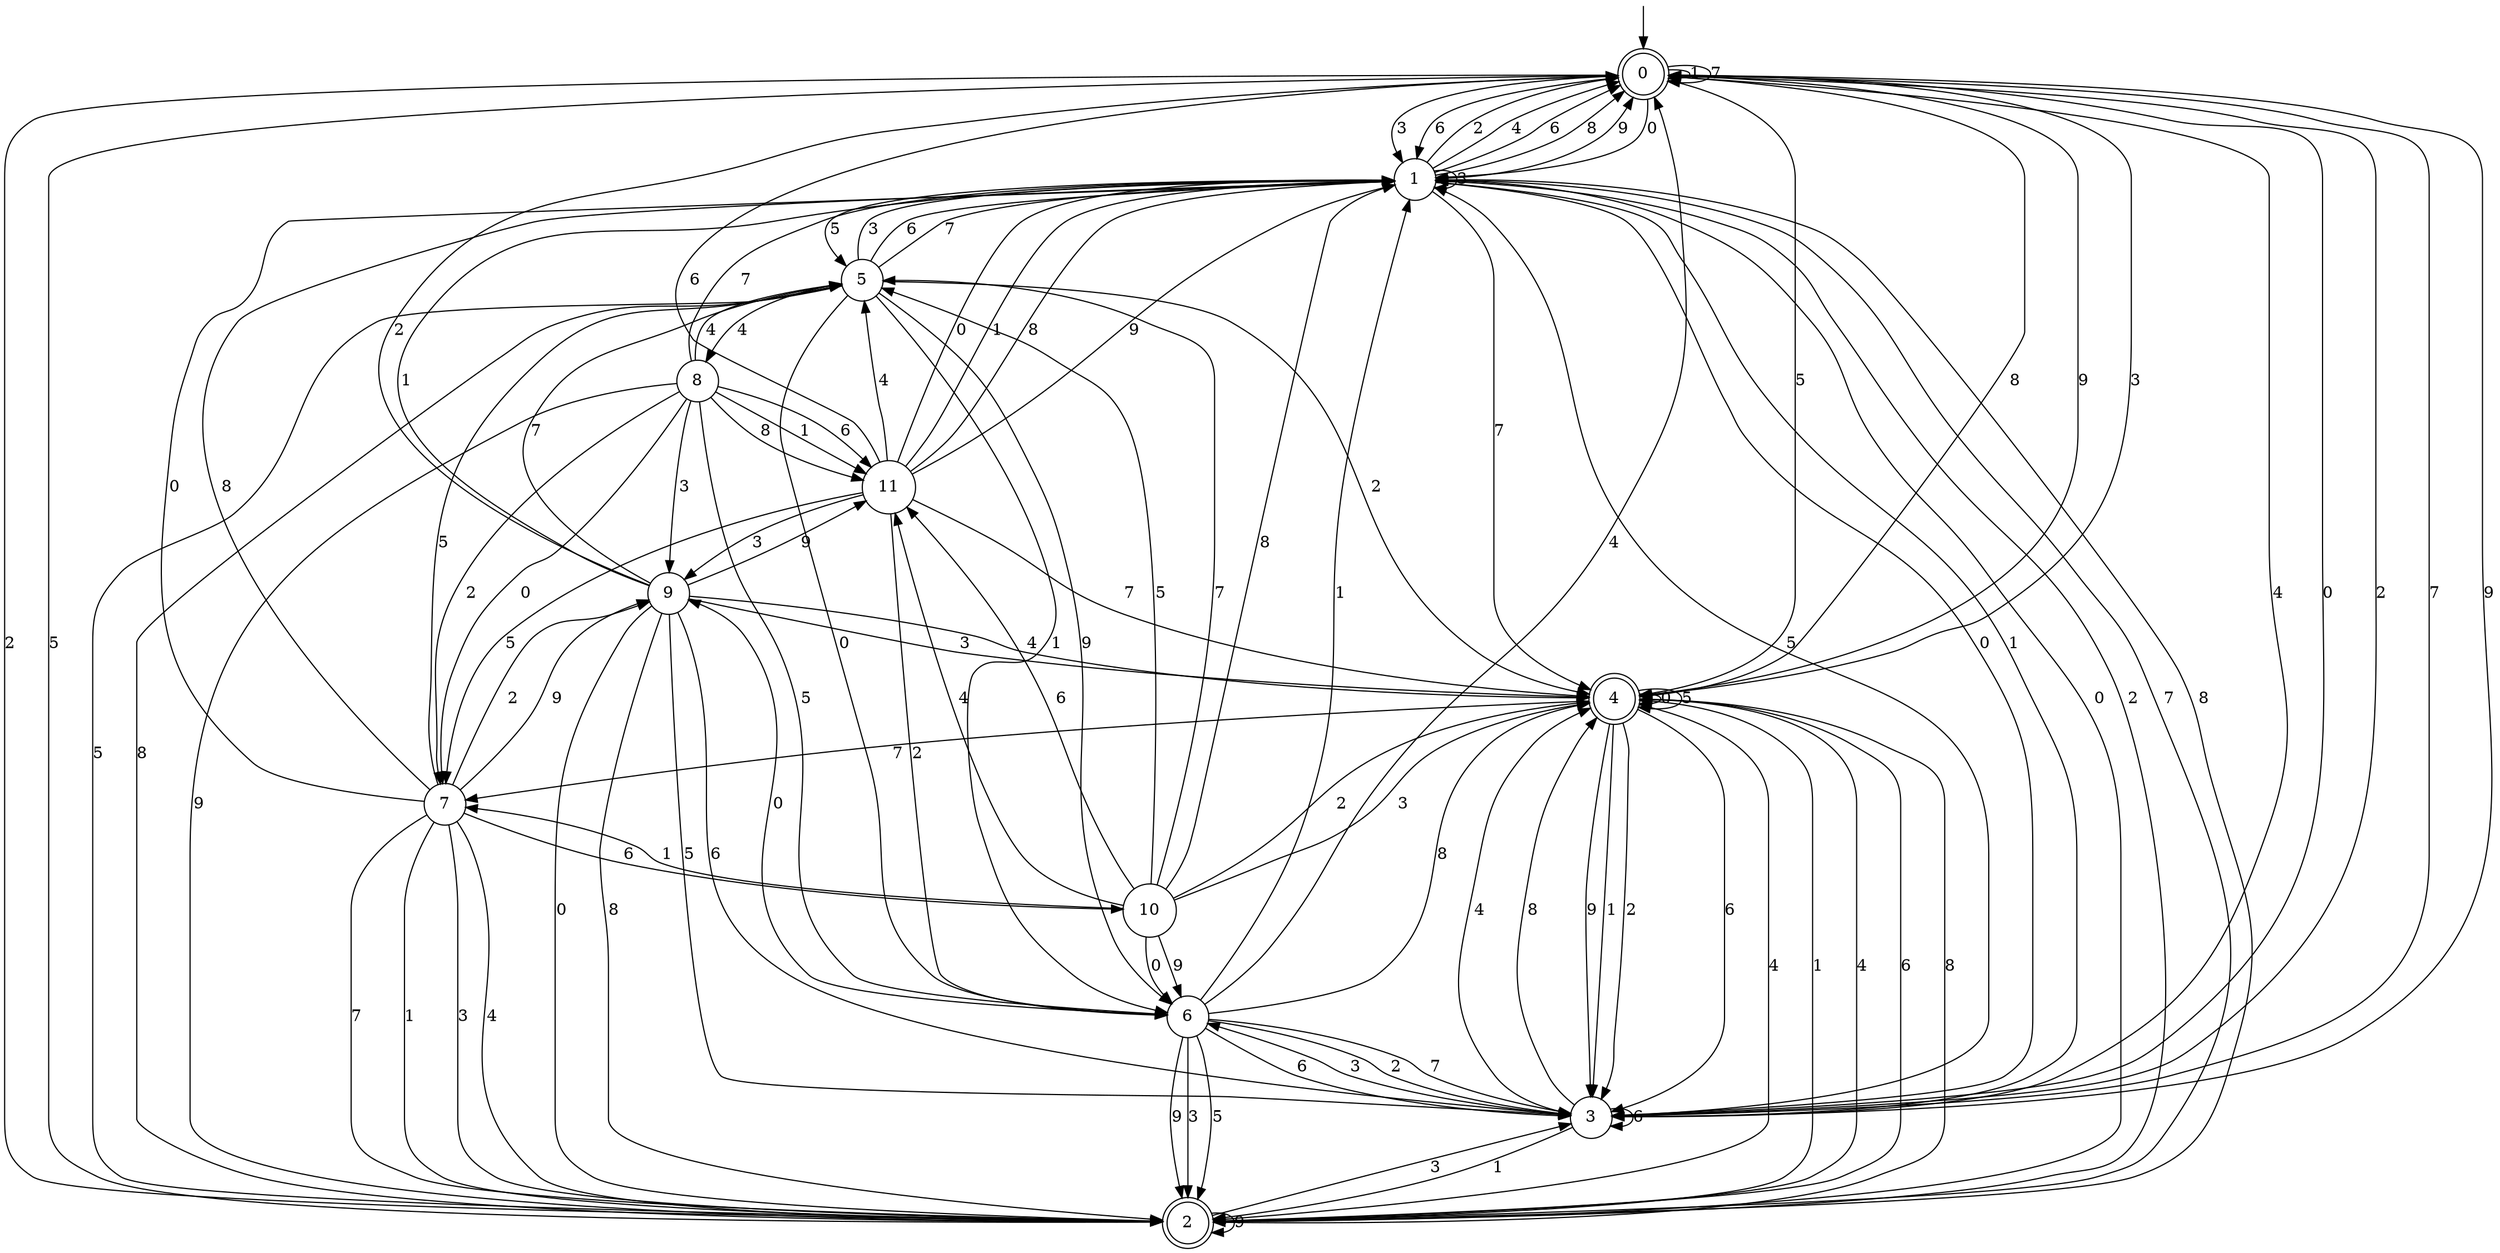 digraph g {

	s0 [shape="doublecircle" label="0"];
	s1 [shape="circle" label="1"];
	s2 [shape="doublecircle" label="2"];
	s3 [shape="circle" label="3"];
	s4 [shape="doublecircle" label="4"];
	s5 [shape="circle" label="5"];
	s6 [shape="circle" label="6"];
	s7 [shape="circle" label="7"];
	s8 [shape="circle" label="8"];
	s9 [shape="circle" label="9"];
	s10 [shape="circle" label="10"];
	s11 [shape="circle" label="11"];
	s0 -> s1 [label="0"];
	s0 -> s0 [label="1"];
	s0 -> s2 [label="2"];
	s0 -> s1 [label="3"];
	s0 -> s3 [label="4"];
	s0 -> s4 [label="5"];
	s0 -> s1 [label="6"];
	s0 -> s0 [label="7"];
	s0 -> s4 [label="8"];
	s0 -> s4 [label="9"];
	s1 -> s3 [label="0"];
	s1 -> s3 [label="1"];
	s1 -> s0 [label="2"];
	s1 -> s1 [label="3"];
	s1 -> s0 [label="4"];
	s1 -> s5 [label="5"];
	s1 -> s0 [label="6"];
	s1 -> s4 [label="7"];
	s1 -> s0 [label="8"];
	s1 -> s0 [label="9"];
	s2 -> s1 [label="0"];
	s2 -> s4 [label="1"];
	s2 -> s1 [label="2"];
	s2 -> s3 [label="3"];
	s2 -> s4 [label="4"];
	s2 -> s0 [label="5"];
	s2 -> s4 [label="6"];
	s2 -> s1 [label="7"];
	s2 -> s1 [label="8"];
	s2 -> s2 [label="9"];
	s3 -> s0 [label="0"];
	s3 -> s2 [label="1"];
	s3 -> s0 [label="2"];
	s3 -> s6 [label="3"];
	s3 -> s4 [label="4"];
	s3 -> s1 [label="5"];
	s3 -> s3 [label="6"];
	s3 -> s0 [label="7"];
	s3 -> s4 [label="8"];
	s3 -> s0 [label="9"];
	s4 -> s4 [label="0"];
	s4 -> s3 [label="1"];
	s4 -> s3 [label="2"];
	s4 -> s0 [label="3"];
	s4 -> s2 [label="4"];
	s4 -> s4 [label="5"];
	s4 -> s3 [label="6"];
	s4 -> s7 [label="7"];
	s4 -> s2 [label="8"];
	s4 -> s3 [label="9"];
	s5 -> s6 [label="0"];
	s5 -> s6 [label="1"];
	s5 -> s4 [label="2"];
	s5 -> s1 [label="3"];
	s5 -> s8 [label="4"];
	s5 -> s2 [label="5"];
	s5 -> s1 [label="6"];
	s5 -> s1 [label="7"];
	s5 -> s2 [label="8"];
	s5 -> s6 [label="9"];
	s6 -> s9 [label="0"];
	s6 -> s1 [label="1"];
	s6 -> s3 [label="2"];
	s6 -> s2 [label="3"];
	s6 -> s0 [label="4"];
	s6 -> s2 [label="5"];
	s6 -> s3 [label="6"];
	s6 -> s3 [label="7"];
	s6 -> s4 [label="8"];
	s6 -> s2 [label="9"];
	s7 -> s1 [label="0"];
	s7 -> s2 [label="1"];
	s7 -> s9 [label="2"];
	s7 -> s2 [label="3"];
	s7 -> s2 [label="4"];
	s7 -> s5 [label="5"];
	s7 -> s10 [label="6"];
	s7 -> s2 [label="7"];
	s7 -> s1 [label="8"];
	s7 -> s9 [label="9"];
	s8 -> s7 [label="0"];
	s8 -> s11 [label="1"];
	s8 -> s7 [label="2"];
	s8 -> s9 [label="3"];
	s8 -> s5 [label="4"];
	s8 -> s6 [label="5"];
	s8 -> s11 [label="6"];
	s8 -> s1 [label="7"];
	s8 -> s11 [label="8"];
	s8 -> s2 [label="9"];
	s9 -> s2 [label="0"];
	s9 -> s1 [label="1"];
	s9 -> s0 [label="2"];
	s9 -> s4 [label="3"];
	s9 -> s4 [label="4"];
	s9 -> s3 [label="5"];
	s9 -> s3 [label="6"];
	s9 -> s5 [label="7"];
	s9 -> s2 [label="8"];
	s9 -> s11 [label="9"];
	s10 -> s6 [label="0"];
	s10 -> s7 [label="1"];
	s10 -> s4 [label="2"];
	s10 -> s4 [label="3"];
	s10 -> s11 [label="4"];
	s10 -> s5 [label="5"];
	s10 -> s11 [label="6"];
	s10 -> s5 [label="7"];
	s10 -> s1 [label="8"];
	s10 -> s6 [label="9"];
	s11 -> s1 [label="0"];
	s11 -> s1 [label="1"];
	s11 -> s6 [label="2"];
	s11 -> s9 [label="3"];
	s11 -> s5 [label="4"];
	s11 -> s7 [label="5"];
	s11 -> s0 [label="6"];
	s11 -> s4 [label="7"];
	s11 -> s1 [label="8"];
	s11 -> s1 [label="9"];

__start0 [label="" shape="none" width="0" height="0"];
__start0 -> s0;

}
